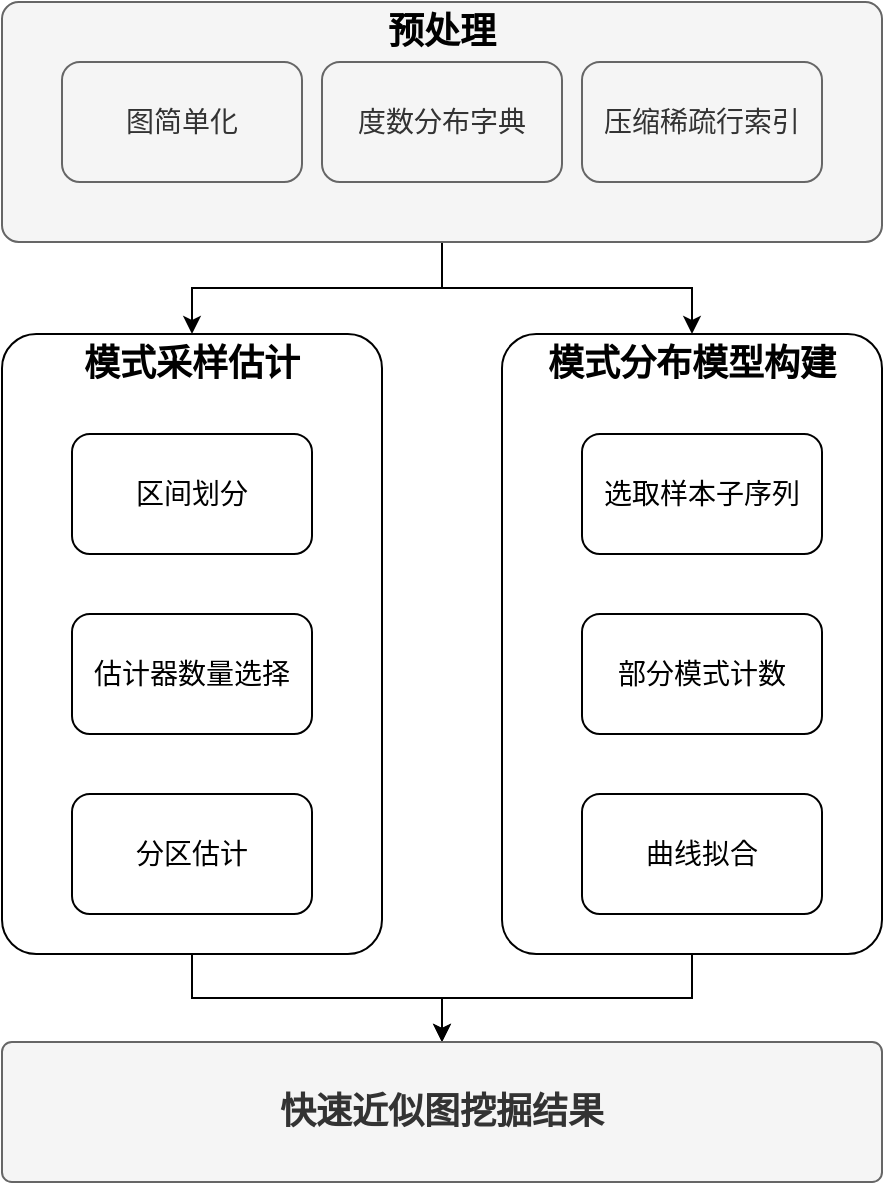 <mxfile version="17.4.2" type="device"><diagram id="GMuFsGRPKD_pXAbhZ6YT" name="第 1 页"><mxGraphModel dx="1102" dy="865" grid="1" gridSize="10" guides="1" tooltips="1" connect="1" arrows="1" fold="1" page="1" pageScale="1" pageWidth="827" pageHeight="1169" math="0" shadow="0"><root><mxCell id="0"/><mxCell id="1" parent="0"/><mxCell id="JngOJtLVkxxnkSp88JKm-27" style="edgeStyle=orthogonalEdgeStyle;rounded=0;orthogonalLoop=1;jettySize=auto;html=1;exitX=0.5;exitY=1;exitDx=0;exitDy=0;entryX=0.5;entryY=0;entryDx=0;entryDy=0;fontSize=18;" parent="1" source="JngOJtLVkxxnkSp88JKm-1" target="JngOJtLVkxxnkSp88JKm-9" edge="1"><mxGeometry relative="1" as="geometry"/></mxCell><mxCell id="JngOJtLVkxxnkSp88JKm-28" style="edgeStyle=orthogonalEdgeStyle;rounded=0;orthogonalLoop=1;jettySize=auto;html=1;exitX=0.5;exitY=1;exitDx=0;exitDy=0;entryX=0.5;entryY=0;entryDx=0;entryDy=0;fontSize=18;" parent="1" source="JngOJtLVkxxnkSp88JKm-1" target="JngOJtLVkxxnkSp88JKm-8" edge="1"><mxGeometry relative="1" as="geometry"/></mxCell><mxCell id="JngOJtLVkxxnkSp88JKm-1" value="" style="rounded=1;whiteSpace=wrap;html=1;arcSize=7;fillColor=#f5f5f5;fontColor=#333333;strokeColor=#666666;align=center;" parent="1" vertex="1"><mxGeometry x="180" y="190" width="440" height="120" as="geometry"/></mxCell><mxCell id="JngOJtLVkxxnkSp88JKm-2" value="&lt;b&gt;&lt;font style=&quot;font-size: 18px&quot;&gt;预处理&lt;/font&gt;&lt;/b&gt;" style="text;html=1;strokeColor=none;fillColor=none;align=center;verticalAlign=middle;whiteSpace=wrap;rounded=0;fontSize=14;" parent="1" vertex="1"><mxGeometry x="370" y="190" width="60" height="30" as="geometry"/></mxCell><mxCell id="JngOJtLVkxxnkSp88JKm-3" value="图简单化" style="rounded=1;whiteSpace=wrap;html=1;fontSize=14;fillColor=#f5f5f5;fontColor=#333333;strokeColor=#666666;" parent="1" vertex="1"><mxGeometry x="210" y="220" width="120" height="60" as="geometry"/></mxCell><mxCell id="JngOJtLVkxxnkSp88JKm-4" value="度数分布字典" style="rounded=1;whiteSpace=wrap;html=1;fontSize=14;fillColor=#f5f5f5;fontColor=#333333;strokeColor=#666666;" parent="1" vertex="1"><mxGeometry x="340" y="220" width="120" height="60" as="geometry"/></mxCell><mxCell id="JngOJtLVkxxnkSp88JKm-5" value="压缩稀疏行索引" style="rounded=1;whiteSpace=wrap;html=1;fontSize=14;fillColor=#f5f5f5;fontColor=#333333;strokeColor=#666666;" parent="1" vertex="1"><mxGeometry x="470" y="220" width="120" height="60" as="geometry"/></mxCell><mxCell id="JngOJtLVkxxnkSp88JKm-23" style="edgeStyle=orthogonalEdgeStyle;rounded=0;orthogonalLoop=1;jettySize=auto;html=1;exitX=0.5;exitY=1;exitDx=0;exitDy=0;entryX=0.5;entryY=0;entryDx=0;entryDy=0;fontSize=18;" parent="1" source="JngOJtLVkxxnkSp88JKm-6" target="JngOJtLVkxxnkSp88JKm-19" edge="1"><mxGeometry relative="1" as="geometry"/></mxCell><mxCell id="JngOJtLVkxxnkSp88JKm-6" value="" style="rounded=1;whiteSpace=wrap;html=1;fontSize=14;arcSize=9;" parent="1" vertex="1"><mxGeometry x="180" y="356" width="190" height="310" as="geometry"/></mxCell><mxCell id="JngOJtLVkxxnkSp88JKm-26" style="edgeStyle=orthogonalEdgeStyle;rounded=0;orthogonalLoop=1;jettySize=auto;html=1;exitX=0.5;exitY=1;exitDx=0;exitDy=0;entryX=0.5;entryY=0;entryDx=0;entryDy=0;fontSize=18;" parent="1" source="JngOJtLVkxxnkSp88JKm-7" target="JngOJtLVkxxnkSp88JKm-19" edge="1"><mxGeometry relative="1" as="geometry"/></mxCell><mxCell id="JngOJtLVkxxnkSp88JKm-7" value="" style="rounded=1;whiteSpace=wrap;html=1;fontSize=14;arcSize=9;" parent="1" vertex="1"><mxGeometry x="430" y="356" width="190" height="310" as="geometry"/></mxCell><mxCell id="JngOJtLVkxxnkSp88JKm-8" value="&lt;b&gt;&lt;font style=&quot;font-size: 18px&quot;&gt;模式分布模型构建&lt;/font&gt;&lt;/b&gt;" style="text;html=1;strokeColor=none;fillColor=none;align=center;verticalAlign=middle;whiteSpace=wrap;rounded=0;fontSize=14;" parent="1" vertex="1"><mxGeometry x="450" y="356" width="150" height="30" as="geometry"/></mxCell><mxCell id="JngOJtLVkxxnkSp88JKm-9" value="&lt;b&gt;&lt;font style=&quot;font-size: 18px&quot;&gt;模式采样估计&lt;/font&gt;&lt;/b&gt;" style="text;html=1;strokeColor=none;fillColor=none;align=center;verticalAlign=middle;whiteSpace=wrap;rounded=0;fontSize=14;" parent="1" vertex="1"><mxGeometry x="200" y="356" width="150" height="30" as="geometry"/></mxCell><mxCell id="JngOJtLVkxxnkSp88JKm-10" value="区间划分" style="rounded=1;whiteSpace=wrap;html=1;fontSize=14;" parent="1" vertex="1"><mxGeometry x="215" y="406" width="120" height="60" as="geometry"/></mxCell><mxCell id="JngOJtLVkxxnkSp88JKm-12" value="估计器数量选择" style="rounded=1;whiteSpace=wrap;html=1;fontSize=14;" parent="1" vertex="1"><mxGeometry x="215" y="496" width="120" height="60" as="geometry"/></mxCell><mxCell id="JngOJtLVkxxnkSp88JKm-13" value="分区估计" style="rounded=1;whiteSpace=wrap;html=1;fontSize=14;" parent="1" vertex="1"><mxGeometry x="215" y="586" width="120" height="60" as="geometry"/></mxCell><mxCell id="JngOJtLVkxxnkSp88JKm-16" value="选取样本子序列" style="rounded=1;whiteSpace=wrap;html=1;fontSize=14;" parent="1" vertex="1"><mxGeometry x="470" y="406" width="120" height="60" as="geometry"/></mxCell><mxCell id="JngOJtLVkxxnkSp88JKm-17" value="部分模式计数" style="rounded=1;whiteSpace=wrap;html=1;fontSize=14;" parent="1" vertex="1"><mxGeometry x="470" y="496" width="120" height="60" as="geometry"/></mxCell><mxCell id="JngOJtLVkxxnkSp88JKm-18" value="曲线拟合" style="rounded=1;whiteSpace=wrap;html=1;fontSize=14;" parent="1" vertex="1"><mxGeometry x="470" y="586" width="120" height="60" as="geometry"/></mxCell><mxCell id="JngOJtLVkxxnkSp88JKm-19" value="&lt;b&gt;&lt;font style=&quot;font-size: 18px&quot;&gt;快速近似图挖掘结果&lt;/font&gt;&lt;/b&gt;" style="rounded=1;whiteSpace=wrap;html=1;arcSize=7;fillColor=#f5f5f5;fontColor=#333333;strokeColor=#666666;align=center;" parent="1" vertex="1"><mxGeometry x="180" y="710" width="440" height="70" as="geometry"/></mxCell></root></mxGraphModel></diagram></mxfile>